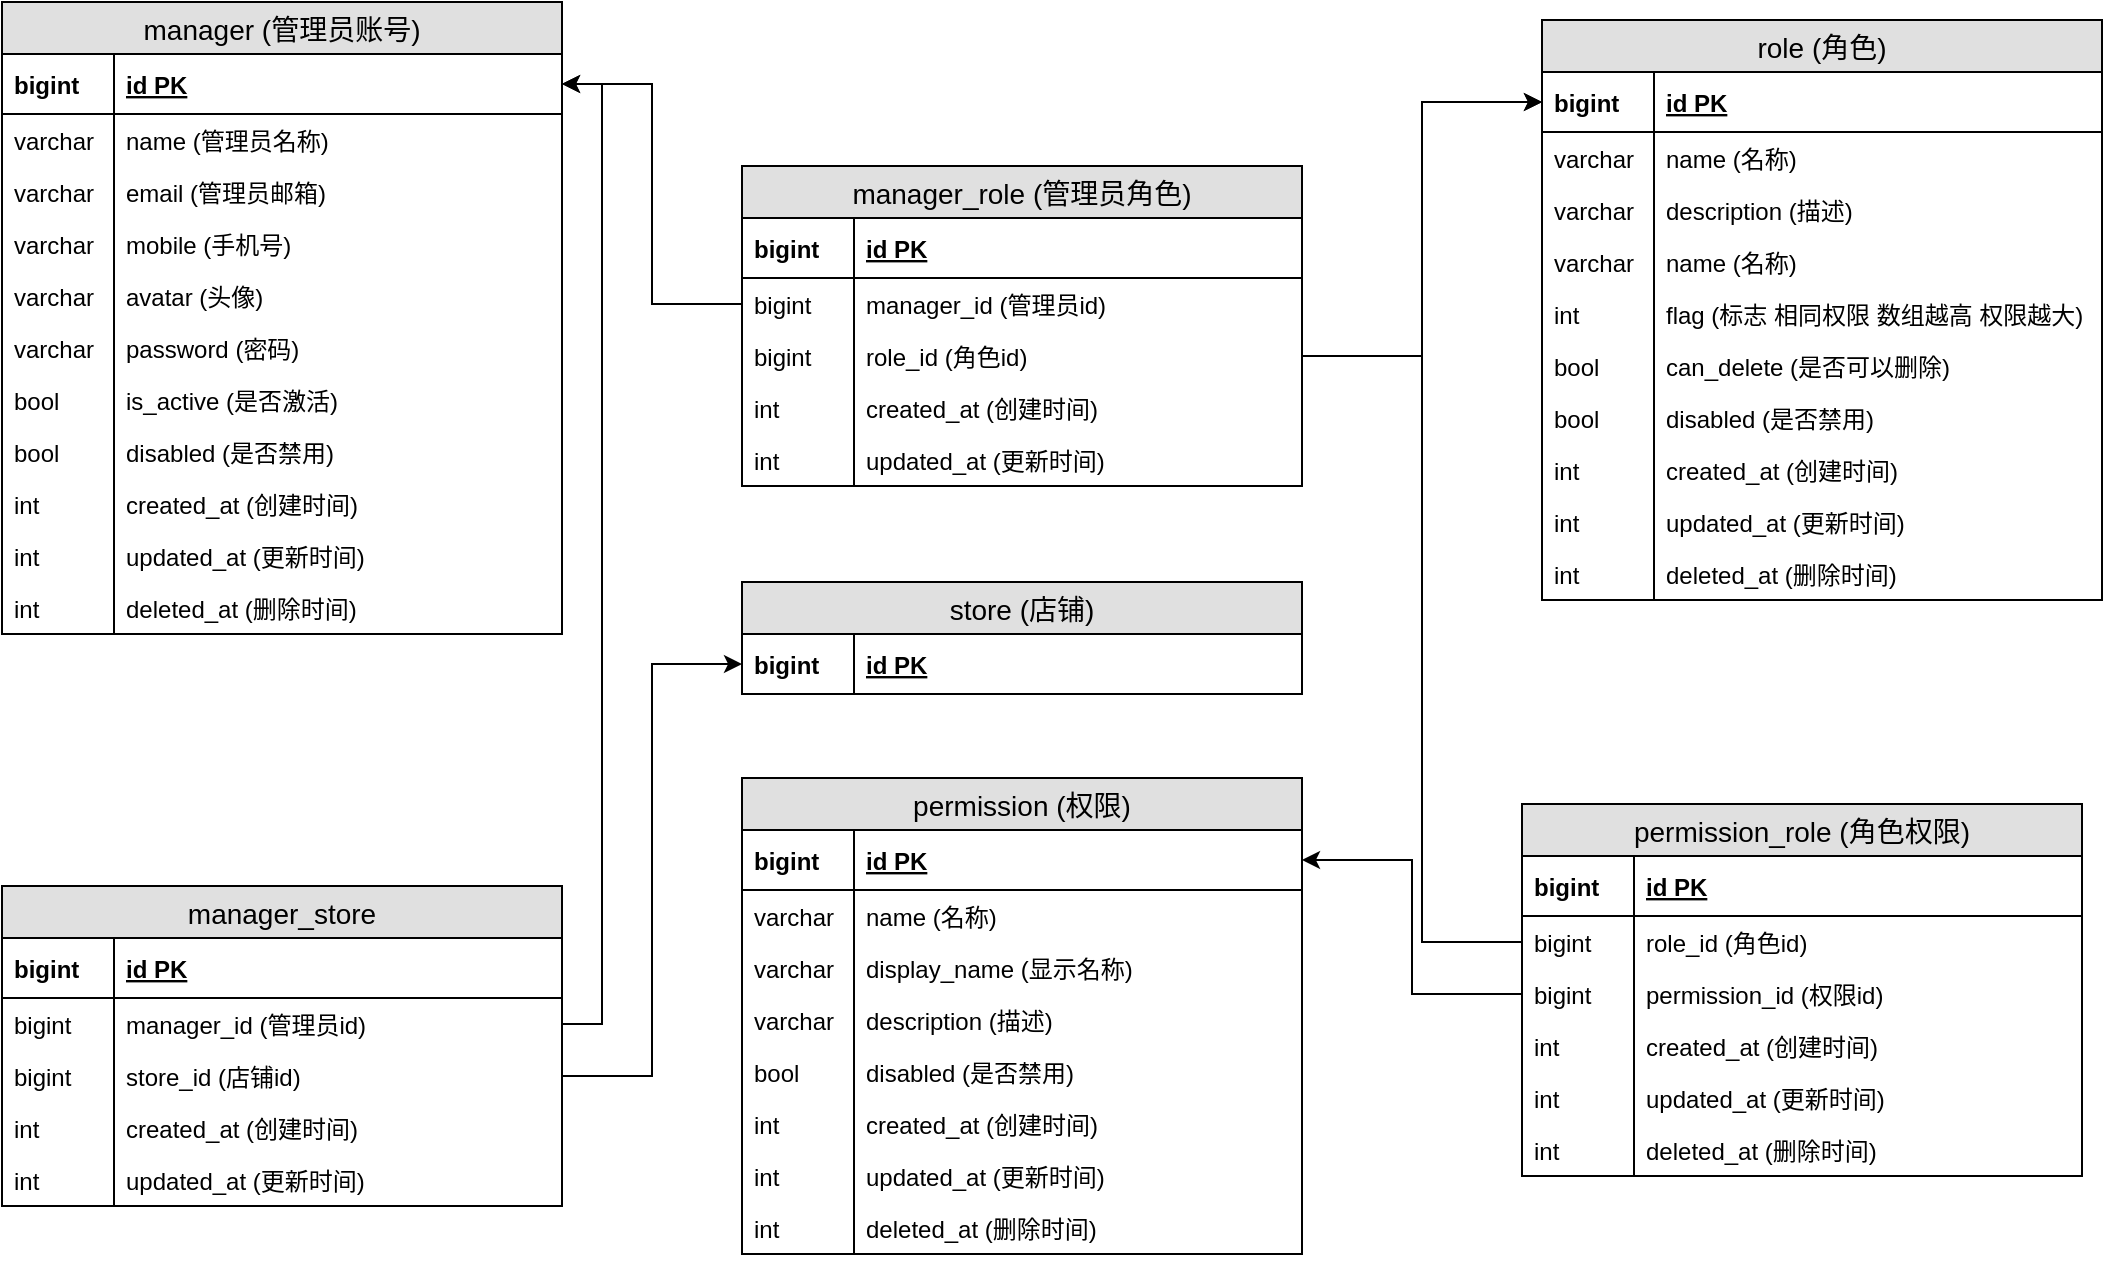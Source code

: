 <mxfile version="10.9.0" type="github"><diagram id="5ZkJSftZsINAo18GDhYc" name="管理员"><mxGraphModel dx="1398" dy="796" grid="1" gridSize="10" guides="1" tooltips="1" connect="1" arrows="1" fold="1" page="1" pageScale="1" pageWidth="827" pageHeight="1169" math="0" shadow="0"><root><mxCell id="0"/><mxCell id="1" parent="0"/><mxCell id="skONrag4kUxjWqTmfWF5-1" value="manager (管理员账号)" style="swimlane;fontStyle=0;childLayout=stackLayout;horizontal=1;startSize=26;fillColor=#e0e0e0;horizontalStack=0;resizeParent=1;resizeParentMax=0;resizeLast=0;collapsible=1;marginBottom=0;swimlaneFillColor=#ffffff;align=center;fontSize=14;" vertex="1" parent="1"><mxGeometry y="31" width="280" height="316" as="geometry"/></mxCell><mxCell id="skONrag4kUxjWqTmfWF5-2" value="id PK" style="shape=partialRectangle;top=0;left=0;right=0;bottom=1;align=left;verticalAlign=middle;fillColor=none;spacingLeft=60;spacingRight=4;overflow=hidden;rotatable=0;points=[[0,0.5],[1,0.5]];portConstraint=eastwest;dropTarget=0;fontStyle=5;fontSize=12;" vertex="1" parent="skONrag4kUxjWqTmfWF5-1"><mxGeometry y="26" width="280" height="30" as="geometry"/></mxCell><mxCell id="skONrag4kUxjWqTmfWF5-3" value="bigint" style="shape=partialRectangle;fontStyle=1;top=0;left=0;bottom=0;fillColor=none;align=left;verticalAlign=middle;spacingLeft=4;spacingRight=4;overflow=hidden;rotatable=0;points=[];portConstraint=eastwest;part=1;fontSize=12;" vertex="1" connectable="0" parent="skONrag4kUxjWqTmfWF5-2"><mxGeometry width="56" height="30" as="geometry"/></mxCell><mxCell id="skONrag4kUxjWqTmfWF5-4" value="name (管理员名称)" style="shape=partialRectangle;top=0;left=0;right=0;bottom=0;align=left;verticalAlign=top;fillColor=none;spacingLeft=60;spacingRight=4;overflow=hidden;rotatable=0;points=[[0,0.5],[1,0.5]];portConstraint=eastwest;dropTarget=0;fontSize=12;" vertex="1" parent="skONrag4kUxjWqTmfWF5-1"><mxGeometry y="56" width="280" height="26" as="geometry"/></mxCell><mxCell id="skONrag4kUxjWqTmfWF5-5" value="varchar" style="shape=partialRectangle;top=0;left=0;bottom=0;fillColor=none;align=left;verticalAlign=top;spacingLeft=4;spacingRight=4;overflow=hidden;rotatable=0;points=[];portConstraint=eastwest;part=1;fontSize=12;" vertex="1" connectable="0" parent="skONrag4kUxjWqTmfWF5-4"><mxGeometry width="56" height="26" as="geometry"/></mxCell><mxCell id="skONrag4kUxjWqTmfWF5-14" value="email (管理员邮箱)" style="shape=partialRectangle;top=0;left=0;right=0;bottom=0;align=left;verticalAlign=top;fillColor=none;spacingLeft=60;spacingRight=4;overflow=hidden;rotatable=0;points=[[0,0.5],[1,0.5]];portConstraint=eastwest;dropTarget=0;fontSize=12;" vertex="1" parent="skONrag4kUxjWqTmfWF5-1"><mxGeometry y="82" width="280" height="26" as="geometry"/></mxCell><mxCell id="skONrag4kUxjWqTmfWF5-15" value="varchar" style="shape=partialRectangle;top=0;left=0;bottom=0;fillColor=none;align=left;verticalAlign=top;spacingLeft=4;spacingRight=4;overflow=hidden;rotatable=0;points=[];portConstraint=eastwest;part=1;fontSize=12;" vertex="1" connectable="0" parent="skONrag4kUxjWqTmfWF5-14"><mxGeometry width="56" height="26" as="geometry"/></mxCell><mxCell id="skONrag4kUxjWqTmfWF5-20" value="mobile (手机号)" style="shape=partialRectangle;top=0;left=0;right=0;bottom=0;align=left;verticalAlign=top;fillColor=none;spacingLeft=60;spacingRight=4;overflow=hidden;rotatable=0;points=[[0,0.5],[1,0.5]];portConstraint=eastwest;dropTarget=0;fontSize=12;" vertex="1" parent="skONrag4kUxjWqTmfWF5-1"><mxGeometry y="108" width="280" height="26" as="geometry"/></mxCell><mxCell id="skONrag4kUxjWqTmfWF5-21" value="varchar" style="shape=partialRectangle;top=0;left=0;bottom=0;fillColor=none;align=left;verticalAlign=top;spacingLeft=4;spacingRight=4;overflow=hidden;rotatable=0;points=[];portConstraint=eastwest;part=1;fontSize=12;" vertex="1" connectable="0" parent="skONrag4kUxjWqTmfWF5-20"><mxGeometry width="56" height="26" as="geometry"/></mxCell><mxCell id="skONrag4kUxjWqTmfWF5-16" value="avatar (头像)" style="shape=partialRectangle;top=0;left=0;right=0;bottom=0;align=left;verticalAlign=top;fillColor=none;spacingLeft=60;spacingRight=4;overflow=hidden;rotatable=0;points=[[0,0.5],[1,0.5]];portConstraint=eastwest;dropTarget=0;fontSize=12;" vertex="1" parent="skONrag4kUxjWqTmfWF5-1"><mxGeometry y="134" width="280" height="26" as="geometry"/></mxCell><mxCell id="skONrag4kUxjWqTmfWF5-17" value="varchar" style="shape=partialRectangle;top=0;left=0;bottom=0;fillColor=none;align=left;verticalAlign=top;spacingLeft=4;spacingRight=4;overflow=hidden;rotatable=0;points=[];portConstraint=eastwest;part=1;fontSize=12;" vertex="1" connectable="0" parent="skONrag4kUxjWqTmfWF5-16"><mxGeometry width="56" height="26" as="geometry"/></mxCell><mxCell id="skONrag4kUxjWqTmfWF5-18" value="password (密码)" style="shape=partialRectangle;top=0;left=0;right=0;bottom=0;align=left;verticalAlign=top;fillColor=none;spacingLeft=60;spacingRight=4;overflow=hidden;rotatable=0;points=[[0,0.5],[1,0.5]];portConstraint=eastwest;dropTarget=0;fontSize=12;" vertex="1" parent="skONrag4kUxjWqTmfWF5-1"><mxGeometry y="160" width="280" height="26" as="geometry"/></mxCell><mxCell id="skONrag4kUxjWqTmfWF5-19" value="varchar" style="shape=partialRectangle;top=0;left=0;bottom=0;fillColor=none;align=left;verticalAlign=top;spacingLeft=4;spacingRight=4;overflow=hidden;rotatable=0;points=[];portConstraint=eastwest;part=1;fontSize=12;" vertex="1" connectable="0" parent="skONrag4kUxjWqTmfWF5-18"><mxGeometry width="56" height="26" as="geometry"/></mxCell><mxCell id="kz0NuDCbme-oo6772tXF-1" value="is_active (是否激活)" style="shape=partialRectangle;top=0;left=0;right=0;bottom=0;align=left;verticalAlign=top;fillColor=none;spacingLeft=60;spacingRight=4;overflow=hidden;rotatable=0;points=[[0,0.5],[1,0.5]];portConstraint=eastwest;dropTarget=0;fontSize=12;" vertex="1" parent="skONrag4kUxjWqTmfWF5-1"><mxGeometry y="186" width="280" height="26" as="geometry"/></mxCell><mxCell id="kz0NuDCbme-oo6772tXF-2" value="bool" style="shape=partialRectangle;top=0;left=0;bottom=0;fillColor=none;align=left;verticalAlign=top;spacingLeft=4;spacingRight=4;overflow=hidden;rotatable=0;points=[];portConstraint=eastwest;part=1;fontSize=12;" vertex="1" connectable="0" parent="kz0NuDCbme-oo6772tXF-1"><mxGeometry width="56" height="26" as="geometry"/></mxCell><mxCell id="skONrag4kUxjWqTmfWF5-6" value="disabled (是否禁用)" style="shape=partialRectangle;top=0;left=0;right=0;bottom=0;align=left;verticalAlign=top;fillColor=none;spacingLeft=60;spacingRight=4;overflow=hidden;rotatable=0;points=[[0,0.5],[1,0.5]];portConstraint=eastwest;dropTarget=0;fontSize=12;" vertex="1" parent="skONrag4kUxjWqTmfWF5-1"><mxGeometry y="212" width="280" height="26" as="geometry"/></mxCell><mxCell id="skONrag4kUxjWqTmfWF5-7" value="bool" style="shape=partialRectangle;top=0;left=0;bottom=0;fillColor=none;align=left;verticalAlign=top;spacingLeft=4;spacingRight=4;overflow=hidden;rotatable=0;points=[];portConstraint=eastwest;part=1;fontSize=12;" vertex="1" connectable="0" parent="skONrag4kUxjWqTmfWF5-6"><mxGeometry width="56" height="26" as="geometry"/></mxCell><mxCell id="skONrag4kUxjWqTmfWF5-8" value="created_at (创建时间)" style="shape=partialRectangle;top=0;left=0;right=0;bottom=0;align=left;verticalAlign=top;fillColor=none;spacingLeft=60;spacingRight=4;overflow=hidden;rotatable=0;points=[[0,0.5],[1,0.5]];portConstraint=eastwest;dropTarget=0;fontSize=12;" vertex="1" parent="skONrag4kUxjWqTmfWF5-1"><mxGeometry y="238" width="280" height="26" as="geometry"/></mxCell><mxCell id="skONrag4kUxjWqTmfWF5-9" value="int" style="shape=partialRectangle;top=0;left=0;bottom=0;fillColor=none;align=left;verticalAlign=top;spacingLeft=4;spacingRight=4;overflow=hidden;rotatable=0;points=[];portConstraint=eastwest;part=1;fontSize=12;" vertex="1" connectable="0" parent="skONrag4kUxjWqTmfWF5-8"><mxGeometry width="56" height="26" as="geometry"/></mxCell><mxCell id="skONrag4kUxjWqTmfWF5-10" value="updated_at (更新时间)" style="shape=partialRectangle;top=0;left=0;right=0;bottom=0;align=left;verticalAlign=top;fillColor=none;spacingLeft=60;spacingRight=4;overflow=hidden;rotatable=0;points=[[0,0.5],[1,0.5]];portConstraint=eastwest;dropTarget=0;fontSize=12;" vertex="1" parent="skONrag4kUxjWqTmfWF5-1"><mxGeometry y="264" width="280" height="26" as="geometry"/></mxCell><mxCell id="skONrag4kUxjWqTmfWF5-11" value="int" style="shape=partialRectangle;top=0;left=0;bottom=0;fillColor=none;align=left;verticalAlign=top;spacingLeft=4;spacingRight=4;overflow=hidden;rotatable=0;points=[];portConstraint=eastwest;part=1;fontSize=12;" vertex="1" connectable="0" parent="skONrag4kUxjWqTmfWF5-10"><mxGeometry width="56" height="26" as="geometry"/></mxCell><mxCell id="skONrag4kUxjWqTmfWF5-12" value="deleted_at (删除时间)" style="shape=partialRectangle;top=0;left=0;right=0;bottom=0;align=left;verticalAlign=top;fillColor=none;spacingLeft=60;spacingRight=4;overflow=hidden;rotatable=0;points=[[0,0.5],[1,0.5]];portConstraint=eastwest;dropTarget=0;fontSize=12;" vertex="1" parent="skONrag4kUxjWqTmfWF5-1"><mxGeometry y="290" width="280" height="26" as="geometry"/></mxCell><mxCell id="skONrag4kUxjWqTmfWF5-13" value="int" style="shape=partialRectangle;top=0;left=0;bottom=0;fillColor=none;align=left;verticalAlign=top;spacingLeft=4;spacingRight=4;overflow=hidden;rotatable=0;points=[];portConstraint=eastwest;part=1;fontSize=12;" vertex="1" connectable="0" parent="skONrag4kUxjWqTmfWF5-12"><mxGeometry width="56" height="26" as="geometry"/></mxCell><mxCell id="kz0NuDCbme-oo6772tXF-3" value="role (角色)" style="swimlane;fontStyle=0;childLayout=stackLayout;horizontal=1;startSize=26;fillColor=#e0e0e0;horizontalStack=0;resizeParent=1;resizeParentMax=0;resizeLast=0;collapsible=1;marginBottom=0;swimlaneFillColor=#ffffff;align=center;fontSize=14;" vertex="1" parent="1"><mxGeometry x="770" y="40" width="280" height="290" as="geometry"/></mxCell><mxCell id="kz0NuDCbme-oo6772tXF-4" value="id PK" style="shape=partialRectangle;top=0;left=0;right=0;bottom=1;align=left;verticalAlign=middle;fillColor=none;spacingLeft=60;spacingRight=4;overflow=hidden;rotatable=0;points=[[0,0.5],[1,0.5]];portConstraint=eastwest;dropTarget=0;fontStyle=5;fontSize=12;" vertex="1" parent="kz0NuDCbme-oo6772tXF-3"><mxGeometry y="26" width="280" height="30" as="geometry"/></mxCell><mxCell id="kz0NuDCbme-oo6772tXF-5" value="bigint" style="shape=partialRectangle;fontStyle=1;top=0;left=0;bottom=0;fillColor=none;align=left;verticalAlign=middle;spacingLeft=4;spacingRight=4;overflow=hidden;rotatable=0;points=[];portConstraint=eastwest;part=1;fontSize=12;" vertex="1" connectable="0" parent="kz0NuDCbme-oo6772tXF-4"><mxGeometry width="56" height="30" as="geometry"/></mxCell><mxCell id="kz0NuDCbme-oo6772tXF-39" value="name (名称)" style="shape=partialRectangle;top=0;left=0;right=0;bottom=0;align=left;verticalAlign=top;fillColor=none;spacingLeft=60;spacingRight=4;overflow=hidden;rotatable=0;points=[[0,0.5],[1,0.5]];portConstraint=eastwest;dropTarget=0;fontSize=12;" vertex="1" parent="kz0NuDCbme-oo6772tXF-3"><mxGeometry y="56" width="280" height="26" as="geometry"/></mxCell><mxCell id="kz0NuDCbme-oo6772tXF-40" value="varchar" style="shape=partialRectangle;top=0;left=0;bottom=0;fillColor=none;align=left;verticalAlign=top;spacingLeft=4;spacingRight=4;overflow=hidden;rotatable=0;points=[];portConstraint=eastwest;part=1;fontSize=12;" vertex="1" connectable="0" parent="kz0NuDCbme-oo6772tXF-39"><mxGeometry width="56" height="26" as="geometry"/></mxCell><mxCell id="kz0NuDCbme-oo6772tXF-35" value="description (描述)" style="shape=partialRectangle;top=0;left=0;right=0;bottom=0;align=left;verticalAlign=top;fillColor=none;spacingLeft=60;spacingRight=4;overflow=hidden;rotatable=0;points=[[0,0.5],[1,0.5]];portConstraint=eastwest;dropTarget=0;fontSize=12;" vertex="1" parent="kz0NuDCbme-oo6772tXF-3"><mxGeometry y="82" width="280" height="26" as="geometry"/></mxCell><mxCell id="kz0NuDCbme-oo6772tXF-36" value="varchar" style="shape=partialRectangle;top=0;left=0;bottom=0;fillColor=none;align=left;verticalAlign=top;spacingLeft=4;spacingRight=4;overflow=hidden;rotatable=0;points=[];portConstraint=eastwest;part=1;fontSize=12;" vertex="1" connectable="0" parent="kz0NuDCbme-oo6772tXF-35"><mxGeometry width="56" height="26" as="geometry"/></mxCell><mxCell id="kz0NuDCbme-oo6772tXF-33" value="name (名称)" style="shape=partialRectangle;top=0;left=0;right=0;bottom=0;align=left;verticalAlign=top;fillColor=none;spacingLeft=60;spacingRight=4;overflow=hidden;rotatable=0;points=[[0,0.5],[1,0.5]];portConstraint=eastwest;dropTarget=0;fontSize=12;" vertex="1" parent="kz0NuDCbme-oo6772tXF-3"><mxGeometry y="108" width="280" height="26" as="geometry"/></mxCell><mxCell id="kz0NuDCbme-oo6772tXF-34" value="varchar" style="shape=partialRectangle;top=0;left=0;bottom=0;fillColor=none;align=left;verticalAlign=top;spacingLeft=4;spacingRight=4;overflow=hidden;rotatable=0;points=[];portConstraint=eastwest;part=1;fontSize=12;" vertex="1" connectable="0" parent="kz0NuDCbme-oo6772tXF-33"><mxGeometry width="56" height="26" as="geometry"/></mxCell><mxCell id="kz0NuDCbme-oo6772tXF-6" value="flag (标志 相同权限 数组越高 权限越大)" style="shape=partialRectangle;top=0;left=0;right=0;bottom=0;align=left;verticalAlign=top;fillColor=none;spacingLeft=60;spacingRight=4;overflow=hidden;rotatable=0;points=[[0,0.5],[1,0.5]];portConstraint=eastwest;dropTarget=0;fontSize=12;" vertex="1" parent="kz0NuDCbme-oo6772tXF-3"><mxGeometry y="134" width="280" height="26" as="geometry"/></mxCell><mxCell id="kz0NuDCbme-oo6772tXF-7" value="int" style="shape=partialRectangle;top=0;left=0;bottom=0;fillColor=none;align=left;verticalAlign=top;spacingLeft=4;spacingRight=4;overflow=hidden;rotatable=0;points=[];portConstraint=eastwest;part=1;fontSize=12;" vertex="1" connectable="0" parent="kz0NuDCbme-oo6772tXF-6"><mxGeometry width="56" height="26" as="geometry"/></mxCell><mxCell id="kz0NuDCbme-oo6772tXF-8" value="can_delete (是否可以删除)" style="shape=partialRectangle;top=0;left=0;right=0;bottom=0;align=left;verticalAlign=top;fillColor=none;spacingLeft=60;spacingRight=4;overflow=hidden;rotatable=0;points=[[0,0.5],[1,0.5]];portConstraint=eastwest;dropTarget=0;fontSize=12;" vertex="1" parent="kz0NuDCbme-oo6772tXF-3"><mxGeometry y="160" width="280" height="26" as="geometry"/></mxCell><mxCell id="kz0NuDCbme-oo6772tXF-9" value="bool" style="shape=partialRectangle;top=0;left=0;bottom=0;fillColor=none;align=left;verticalAlign=top;spacingLeft=4;spacingRight=4;overflow=hidden;rotatable=0;points=[];portConstraint=eastwest;part=1;fontSize=12;" vertex="1" connectable="0" parent="kz0NuDCbme-oo6772tXF-8"><mxGeometry width="56" height="26" as="geometry"/></mxCell><mxCell id="kz0NuDCbme-oo6772tXF-41" value="disabled (是否禁用)" style="shape=partialRectangle;top=0;left=0;right=0;bottom=0;align=left;verticalAlign=top;fillColor=none;spacingLeft=60;spacingRight=4;overflow=hidden;rotatable=0;points=[[0,0.5],[1,0.5]];portConstraint=eastwest;dropTarget=0;fontSize=12;" vertex="1" parent="kz0NuDCbme-oo6772tXF-3"><mxGeometry y="186" width="280" height="26" as="geometry"/></mxCell><mxCell id="kz0NuDCbme-oo6772tXF-42" value="bool" style="shape=partialRectangle;top=0;left=0;bottom=0;fillColor=none;align=left;verticalAlign=top;spacingLeft=4;spacingRight=4;overflow=hidden;rotatable=0;points=[];portConstraint=eastwest;part=1;fontSize=12;" vertex="1" connectable="0" parent="kz0NuDCbme-oo6772tXF-41"><mxGeometry width="56" height="26" as="geometry"/></mxCell><mxCell id="kz0NuDCbme-oo6772tXF-10" value="created_at (创建时间)" style="shape=partialRectangle;top=0;left=0;right=0;bottom=0;align=left;verticalAlign=top;fillColor=none;spacingLeft=60;spacingRight=4;overflow=hidden;rotatable=0;points=[[0,0.5],[1,0.5]];portConstraint=eastwest;dropTarget=0;fontSize=12;" vertex="1" parent="kz0NuDCbme-oo6772tXF-3"><mxGeometry y="212" width="280" height="26" as="geometry"/></mxCell><mxCell id="kz0NuDCbme-oo6772tXF-11" value="int" style="shape=partialRectangle;top=0;left=0;bottom=0;fillColor=none;align=left;verticalAlign=top;spacingLeft=4;spacingRight=4;overflow=hidden;rotatable=0;points=[];portConstraint=eastwest;part=1;fontSize=12;" vertex="1" connectable="0" parent="kz0NuDCbme-oo6772tXF-10"><mxGeometry width="56" height="26" as="geometry"/></mxCell><mxCell id="kz0NuDCbme-oo6772tXF-12" value="updated_at (更新时间)" style="shape=partialRectangle;top=0;left=0;right=0;bottom=0;align=left;verticalAlign=top;fillColor=none;spacingLeft=60;spacingRight=4;overflow=hidden;rotatable=0;points=[[0,0.5],[1,0.5]];portConstraint=eastwest;dropTarget=0;fontSize=12;" vertex="1" parent="kz0NuDCbme-oo6772tXF-3"><mxGeometry y="238" width="280" height="26" as="geometry"/></mxCell><mxCell id="kz0NuDCbme-oo6772tXF-13" value="int" style="shape=partialRectangle;top=0;left=0;bottom=0;fillColor=none;align=left;verticalAlign=top;spacingLeft=4;spacingRight=4;overflow=hidden;rotatable=0;points=[];portConstraint=eastwest;part=1;fontSize=12;" vertex="1" connectable="0" parent="kz0NuDCbme-oo6772tXF-12"><mxGeometry width="56" height="26" as="geometry"/></mxCell><mxCell id="kz0NuDCbme-oo6772tXF-14" value="deleted_at (删除时间)" style="shape=partialRectangle;top=0;left=0;right=0;bottom=0;align=left;verticalAlign=top;fillColor=none;spacingLeft=60;spacingRight=4;overflow=hidden;rotatable=0;points=[[0,0.5],[1,0.5]];portConstraint=eastwest;dropTarget=0;fontSize=12;" vertex="1" parent="kz0NuDCbme-oo6772tXF-3"><mxGeometry y="264" width="280" height="26" as="geometry"/></mxCell><mxCell id="kz0NuDCbme-oo6772tXF-15" value="int" style="shape=partialRectangle;top=0;left=0;bottom=0;fillColor=none;align=left;verticalAlign=top;spacingLeft=4;spacingRight=4;overflow=hidden;rotatable=0;points=[];portConstraint=eastwest;part=1;fontSize=12;" vertex="1" connectable="0" parent="kz0NuDCbme-oo6772tXF-14"><mxGeometry width="56" height="26" as="geometry"/></mxCell><mxCell id="kz0NuDCbme-oo6772tXF-16" value="permission (权限)" style="swimlane;fontStyle=0;childLayout=stackLayout;horizontal=1;startSize=26;fillColor=#e0e0e0;horizontalStack=0;resizeParent=1;resizeParentMax=0;resizeLast=0;collapsible=1;marginBottom=0;swimlaneFillColor=#ffffff;align=center;fontSize=14;" vertex="1" parent="1"><mxGeometry x="370" y="419" width="280" height="238" as="geometry"/></mxCell><mxCell id="kz0NuDCbme-oo6772tXF-17" value="id PK" style="shape=partialRectangle;top=0;left=0;right=0;bottom=1;align=left;verticalAlign=middle;fillColor=none;spacingLeft=60;spacingRight=4;overflow=hidden;rotatable=0;points=[[0,0.5],[1,0.5]];portConstraint=eastwest;dropTarget=0;fontStyle=5;fontSize=12;" vertex="1" parent="kz0NuDCbme-oo6772tXF-16"><mxGeometry y="26" width="280" height="30" as="geometry"/></mxCell><mxCell id="kz0NuDCbme-oo6772tXF-18" value="bigint" style="shape=partialRectangle;fontStyle=1;top=0;left=0;bottom=0;fillColor=none;align=left;verticalAlign=middle;spacingLeft=4;spacingRight=4;overflow=hidden;rotatable=0;points=[];portConstraint=eastwest;part=1;fontSize=12;" vertex="1" connectable="0" parent="kz0NuDCbme-oo6772tXF-17"><mxGeometry width="56" height="30" as="geometry"/></mxCell><mxCell id="kz0NuDCbme-oo6772tXF-19" value="name (名称)" style="shape=partialRectangle;top=0;left=0;right=0;bottom=0;align=left;verticalAlign=top;fillColor=none;spacingLeft=60;spacingRight=4;overflow=hidden;rotatable=0;points=[[0,0.5],[1,0.5]];portConstraint=eastwest;dropTarget=0;fontSize=12;" vertex="1" parent="kz0NuDCbme-oo6772tXF-16"><mxGeometry y="56" width="280" height="26" as="geometry"/></mxCell><mxCell id="kz0NuDCbme-oo6772tXF-20" value="varchar" style="shape=partialRectangle;top=0;left=0;bottom=0;fillColor=none;align=left;verticalAlign=top;spacingLeft=4;spacingRight=4;overflow=hidden;rotatable=0;points=[];portConstraint=eastwest;part=1;fontSize=12;" vertex="1" connectable="0" parent="kz0NuDCbme-oo6772tXF-19"><mxGeometry width="56" height="26" as="geometry"/></mxCell><mxCell id="kz0NuDCbme-oo6772tXF-29" value="display_name (显示名称)" style="shape=partialRectangle;top=0;left=0;right=0;bottom=0;align=left;verticalAlign=top;fillColor=none;spacingLeft=60;spacingRight=4;overflow=hidden;rotatable=0;points=[[0,0.5],[1,0.5]];portConstraint=eastwest;dropTarget=0;fontSize=12;" vertex="1" parent="kz0NuDCbme-oo6772tXF-16"><mxGeometry y="82" width="280" height="26" as="geometry"/></mxCell><mxCell id="kz0NuDCbme-oo6772tXF-30" value="varchar" style="shape=partialRectangle;top=0;left=0;bottom=0;fillColor=none;align=left;verticalAlign=top;spacingLeft=4;spacingRight=4;overflow=hidden;rotatable=0;points=[];portConstraint=eastwest;part=1;fontSize=12;" vertex="1" connectable="0" parent="kz0NuDCbme-oo6772tXF-29"><mxGeometry width="56" height="26" as="geometry"/></mxCell><mxCell id="kz0NuDCbme-oo6772tXF-31" value="description (描述)" style="shape=partialRectangle;top=0;left=0;right=0;bottom=0;align=left;verticalAlign=top;fillColor=none;spacingLeft=60;spacingRight=4;overflow=hidden;rotatable=0;points=[[0,0.5],[1,0.5]];portConstraint=eastwest;dropTarget=0;fontSize=12;" vertex="1" parent="kz0NuDCbme-oo6772tXF-16"><mxGeometry y="108" width="280" height="26" as="geometry"/></mxCell><mxCell id="kz0NuDCbme-oo6772tXF-32" value="varchar" style="shape=partialRectangle;top=0;left=0;bottom=0;fillColor=none;align=left;verticalAlign=top;spacingLeft=4;spacingRight=4;overflow=hidden;rotatable=0;points=[];portConstraint=eastwest;part=1;fontSize=12;" vertex="1" connectable="0" parent="kz0NuDCbme-oo6772tXF-31"><mxGeometry width="56" height="26" as="geometry"/></mxCell><mxCell id="kz0NuDCbme-oo6772tXF-21" value="disabled (是否禁用)" style="shape=partialRectangle;top=0;left=0;right=0;bottom=0;align=left;verticalAlign=top;fillColor=none;spacingLeft=60;spacingRight=4;overflow=hidden;rotatable=0;points=[[0,0.5],[1,0.5]];portConstraint=eastwest;dropTarget=0;fontSize=12;" vertex="1" parent="kz0NuDCbme-oo6772tXF-16"><mxGeometry y="134" width="280" height="26" as="geometry"/></mxCell><mxCell id="kz0NuDCbme-oo6772tXF-22" value="bool" style="shape=partialRectangle;top=0;left=0;bottom=0;fillColor=none;align=left;verticalAlign=top;spacingLeft=4;spacingRight=4;overflow=hidden;rotatable=0;points=[];portConstraint=eastwest;part=1;fontSize=12;" vertex="1" connectable="0" parent="kz0NuDCbme-oo6772tXF-21"><mxGeometry width="56" height="26" as="geometry"/></mxCell><mxCell id="kz0NuDCbme-oo6772tXF-23" value="created_at (创建时间)" style="shape=partialRectangle;top=0;left=0;right=0;bottom=0;align=left;verticalAlign=top;fillColor=none;spacingLeft=60;spacingRight=4;overflow=hidden;rotatable=0;points=[[0,0.5],[1,0.5]];portConstraint=eastwest;dropTarget=0;fontSize=12;" vertex="1" parent="kz0NuDCbme-oo6772tXF-16"><mxGeometry y="160" width="280" height="26" as="geometry"/></mxCell><mxCell id="kz0NuDCbme-oo6772tXF-24" value="int" style="shape=partialRectangle;top=0;left=0;bottom=0;fillColor=none;align=left;verticalAlign=top;spacingLeft=4;spacingRight=4;overflow=hidden;rotatable=0;points=[];portConstraint=eastwest;part=1;fontSize=12;" vertex="1" connectable="0" parent="kz0NuDCbme-oo6772tXF-23"><mxGeometry width="56" height="26" as="geometry"/></mxCell><mxCell id="kz0NuDCbme-oo6772tXF-25" value="updated_at (更新时间)" style="shape=partialRectangle;top=0;left=0;right=0;bottom=0;align=left;verticalAlign=top;fillColor=none;spacingLeft=60;spacingRight=4;overflow=hidden;rotatable=0;points=[[0,0.5],[1,0.5]];portConstraint=eastwest;dropTarget=0;fontSize=12;" vertex="1" parent="kz0NuDCbme-oo6772tXF-16"><mxGeometry y="186" width="280" height="26" as="geometry"/></mxCell><mxCell id="kz0NuDCbme-oo6772tXF-26" value="int" style="shape=partialRectangle;top=0;left=0;bottom=0;fillColor=none;align=left;verticalAlign=top;spacingLeft=4;spacingRight=4;overflow=hidden;rotatable=0;points=[];portConstraint=eastwest;part=1;fontSize=12;" vertex="1" connectable="0" parent="kz0NuDCbme-oo6772tXF-25"><mxGeometry width="56" height="26" as="geometry"/></mxCell><mxCell id="kz0NuDCbme-oo6772tXF-27" value="deleted_at (删除时间)" style="shape=partialRectangle;top=0;left=0;right=0;bottom=0;align=left;verticalAlign=top;fillColor=none;spacingLeft=60;spacingRight=4;overflow=hidden;rotatable=0;points=[[0,0.5],[1,0.5]];portConstraint=eastwest;dropTarget=0;fontSize=12;" vertex="1" parent="kz0NuDCbme-oo6772tXF-16"><mxGeometry y="212" width="280" height="26" as="geometry"/></mxCell><mxCell id="kz0NuDCbme-oo6772tXF-28" value="int" style="shape=partialRectangle;top=0;left=0;bottom=0;fillColor=none;align=left;verticalAlign=top;spacingLeft=4;spacingRight=4;overflow=hidden;rotatable=0;points=[];portConstraint=eastwest;part=1;fontSize=12;" vertex="1" connectable="0" parent="kz0NuDCbme-oo6772tXF-27"><mxGeometry width="56" height="26" as="geometry"/></mxCell><mxCell id="kz0NuDCbme-oo6772tXF-43" value="permission_role (角色权限)" style="swimlane;fontStyle=0;childLayout=stackLayout;horizontal=1;startSize=26;fillColor=#e0e0e0;horizontalStack=0;resizeParent=1;resizeParentMax=0;resizeLast=0;collapsible=1;marginBottom=0;swimlaneFillColor=#ffffff;align=center;fontSize=14;" vertex="1" parent="1"><mxGeometry x="760" y="432" width="280" height="186" as="geometry"/></mxCell><mxCell id="kz0NuDCbme-oo6772tXF-44" value="id PK" style="shape=partialRectangle;top=0;left=0;right=0;bottom=1;align=left;verticalAlign=middle;fillColor=none;spacingLeft=60;spacingRight=4;overflow=hidden;rotatable=0;points=[[0,0.5],[1,0.5]];portConstraint=eastwest;dropTarget=0;fontStyle=5;fontSize=12;" vertex="1" parent="kz0NuDCbme-oo6772tXF-43"><mxGeometry y="26" width="280" height="30" as="geometry"/></mxCell><mxCell id="kz0NuDCbme-oo6772tXF-45" value="bigint" style="shape=partialRectangle;fontStyle=1;top=0;left=0;bottom=0;fillColor=none;align=left;verticalAlign=middle;spacingLeft=4;spacingRight=4;overflow=hidden;rotatable=0;points=[];portConstraint=eastwest;part=1;fontSize=12;" vertex="1" connectable="0" parent="kz0NuDCbme-oo6772tXF-44"><mxGeometry width="56" height="30" as="geometry"/></mxCell><mxCell id="kz0NuDCbme-oo6772tXF-46" value="role_id (角色id)" style="shape=partialRectangle;top=0;left=0;right=0;bottom=0;align=left;verticalAlign=top;fillColor=none;spacingLeft=60;spacingRight=4;overflow=hidden;rotatable=0;points=[[0,0.5],[1,0.5]];portConstraint=eastwest;dropTarget=0;fontSize=12;" vertex="1" parent="kz0NuDCbme-oo6772tXF-43"><mxGeometry y="56" width="280" height="26" as="geometry"/></mxCell><mxCell id="kz0NuDCbme-oo6772tXF-47" value="bigint" style="shape=partialRectangle;top=0;left=0;bottom=0;fillColor=none;align=left;verticalAlign=top;spacingLeft=4;spacingRight=4;overflow=hidden;rotatable=0;points=[];portConstraint=eastwest;part=1;fontSize=12;" vertex="1" connectable="0" parent="kz0NuDCbme-oo6772tXF-46"><mxGeometry width="56" height="26" as="geometry"/></mxCell><mxCell id="kz0NuDCbme-oo6772tXF-74" value="permission_id (权限id)" style="shape=partialRectangle;top=0;left=0;right=0;bottom=0;align=left;verticalAlign=top;fillColor=none;spacingLeft=60;spacingRight=4;overflow=hidden;rotatable=0;points=[[0,0.5],[1,0.5]];portConstraint=eastwest;dropTarget=0;fontSize=12;" vertex="1" parent="kz0NuDCbme-oo6772tXF-43"><mxGeometry y="82" width="280" height="26" as="geometry"/></mxCell><mxCell id="kz0NuDCbme-oo6772tXF-75" value="bigint" style="shape=partialRectangle;top=0;left=0;bottom=0;fillColor=none;align=left;verticalAlign=top;spacingLeft=4;spacingRight=4;overflow=hidden;rotatable=0;points=[];portConstraint=eastwest;part=1;fontSize=12;" vertex="1" connectable="0" parent="kz0NuDCbme-oo6772tXF-74"><mxGeometry width="56" height="26" as="geometry"/></mxCell><mxCell id="kz0NuDCbme-oo6772tXF-50" value="created_at (创建时间)" style="shape=partialRectangle;top=0;left=0;right=0;bottom=0;align=left;verticalAlign=top;fillColor=none;spacingLeft=60;spacingRight=4;overflow=hidden;rotatable=0;points=[[0,0.5],[1,0.5]];portConstraint=eastwest;dropTarget=0;fontSize=12;" vertex="1" parent="kz0NuDCbme-oo6772tXF-43"><mxGeometry y="108" width="280" height="26" as="geometry"/></mxCell><mxCell id="kz0NuDCbme-oo6772tXF-51" value="int" style="shape=partialRectangle;top=0;left=0;bottom=0;fillColor=none;align=left;verticalAlign=top;spacingLeft=4;spacingRight=4;overflow=hidden;rotatable=0;points=[];portConstraint=eastwest;part=1;fontSize=12;" vertex="1" connectable="0" parent="kz0NuDCbme-oo6772tXF-50"><mxGeometry width="56" height="26" as="geometry"/></mxCell><mxCell id="kz0NuDCbme-oo6772tXF-52" value="updated_at (更新时间)" style="shape=partialRectangle;top=0;left=0;right=0;bottom=0;align=left;verticalAlign=top;fillColor=none;spacingLeft=60;spacingRight=4;overflow=hidden;rotatable=0;points=[[0,0.5],[1,0.5]];portConstraint=eastwest;dropTarget=0;fontSize=12;" vertex="1" parent="kz0NuDCbme-oo6772tXF-43"><mxGeometry y="134" width="280" height="26" as="geometry"/></mxCell><mxCell id="kz0NuDCbme-oo6772tXF-53" value="int" style="shape=partialRectangle;top=0;left=0;bottom=0;fillColor=none;align=left;verticalAlign=top;spacingLeft=4;spacingRight=4;overflow=hidden;rotatable=0;points=[];portConstraint=eastwest;part=1;fontSize=12;" vertex="1" connectable="0" parent="kz0NuDCbme-oo6772tXF-52"><mxGeometry width="56" height="26" as="geometry"/></mxCell><mxCell id="kz0NuDCbme-oo6772tXF-54" value="deleted_at (删除时间)" style="shape=partialRectangle;top=0;left=0;right=0;bottom=0;align=left;verticalAlign=top;fillColor=none;spacingLeft=60;spacingRight=4;overflow=hidden;rotatable=0;points=[[0,0.5],[1,0.5]];portConstraint=eastwest;dropTarget=0;fontSize=12;" vertex="1" parent="kz0NuDCbme-oo6772tXF-43"><mxGeometry y="160" width="280" height="26" as="geometry"/></mxCell><mxCell id="kz0NuDCbme-oo6772tXF-55" value="int" style="shape=partialRectangle;top=0;left=0;bottom=0;fillColor=none;align=left;verticalAlign=top;spacingLeft=4;spacingRight=4;overflow=hidden;rotatable=0;points=[];portConstraint=eastwest;part=1;fontSize=12;" vertex="1" connectable="0" parent="kz0NuDCbme-oo6772tXF-54"><mxGeometry width="56" height="26" as="geometry"/></mxCell><mxCell id="kz0NuDCbme-oo6772tXF-56" value="manager_role (管理员角色)" style="swimlane;fontStyle=0;childLayout=stackLayout;horizontal=1;startSize=26;fillColor=#e0e0e0;horizontalStack=0;resizeParent=1;resizeParentMax=0;resizeLast=0;collapsible=1;marginBottom=0;swimlaneFillColor=#ffffff;align=center;fontSize=14;" vertex="1" parent="1"><mxGeometry x="370" y="113" width="280" height="160" as="geometry"/></mxCell><mxCell id="kz0NuDCbme-oo6772tXF-57" value="id PK" style="shape=partialRectangle;top=0;left=0;right=0;bottom=1;align=left;verticalAlign=middle;fillColor=none;spacingLeft=60;spacingRight=4;overflow=hidden;rotatable=0;points=[[0,0.5],[1,0.5]];portConstraint=eastwest;dropTarget=0;fontStyle=5;fontSize=12;" vertex="1" parent="kz0NuDCbme-oo6772tXF-56"><mxGeometry y="26" width="280" height="30" as="geometry"/></mxCell><mxCell id="kz0NuDCbme-oo6772tXF-58" value="bigint" style="shape=partialRectangle;fontStyle=1;top=0;left=0;bottom=0;fillColor=none;align=left;verticalAlign=middle;spacingLeft=4;spacingRight=4;overflow=hidden;rotatable=0;points=[];portConstraint=eastwest;part=1;fontSize=12;" vertex="1" connectable="0" parent="kz0NuDCbme-oo6772tXF-57"><mxGeometry width="56" height="30" as="geometry"/></mxCell><mxCell id="kz0NuDCbme-oo6772tXF-59" value="manager_id (管理员id)" style="shape=partialRectangle;top=0;left=0;right=0;bottom=0;align=left;verticalAlign=top;fillColor=none;spacingLeft=60;spacingRight=4;overflow=hidden;rotatable=0;points=[[0,0.5],[1,0.5]];portConstraint=eastwest;dropTarget=0;fontSize=12;" vertex="1" parent="kz0NuDCbme-oo6772tXF-56"><mxGeometry y="56" width="280" height="26" as="geometry"/></mxCell><mxCell id="kz0NuDCbme-oo6772tXF-60" value="bigint" style="shape=partialRectangle;top=0;left=0;bottom=0;fillColor=none;align=left;verticalAlign=top;spacingLeft=4;spacingRight=4;overflow=hidden;rotatable=0;points=[];portConstraint=eastwest;part=1;fontSize=12;" vertex="1" connectable="0" parent="kz0NuDCbme-oo6772tXF-59"><mxGeometry width="56" height="26" as="geometry"/></mxCell><mxCell id="kz0NuDCbme-oo6772tXF-70" value="role_id (角色id)" style="shape=partialRectangle;top=0;left=0;right=0;bottom=0;align=left;verticalAlign=top;fillColor=none;spacingLeft=60;spacingRight=4;overflow=hidden;rotatable=0;points=[[0,0.5],[1,0.5]];portConstraint=eastwest;dropTarget=0;fontSize=12;" vertex="1" parent="kz0NuDCbme-oo6772tXF-56"><mxGeometry y="82" width="280" height="26" as="geometry"/></mxCell><mxCell id="kz0NuDCbme-oo6772tXF-71" value="bigint" style="shape=partialRectangle;top=0;left=0;bottom=0;fillColor=none;align=left;verticalAlign=top;spacingLeft=4;spacingRight=4;overflow=hidden;rotatable=0;points=[];portConstraint=eastwest;part=1;fontSize=12;" vertex="1" connectable="0" parent="kz0NuDCbme-oo6772tXF-70"><mxGeometry width="56" height="26" as="geometry"/></mxCell><mxCell id="kz0NuDCbme-oo6772tXF-63" value="created_at (创建时间)" style="shape=partialRectangle;top=0;left=0;right=0;bottom=0;align=left;verticalAlign=top;fillColor=none;spacingLeft=60;spacingRight=4;overflow=hidden;rotatable=0;points=[[0,0.5],[1,0.5]];portConstraint=eastwest;dropTarget=0;fontSize=12;" vertex="1" parent="kz0NuDCbme-oo6772tXF-56"><mxGeometry y="108" width="280" height="26" as="geometry"/></mxCell><mxCell id="kz0NuDCbme-oo6772tXF-64" value="int" style="shape=partialRectangle;top=0;left=0;bottom=0;fillColor=none;align=left;verticalAlign=top;spacingLeft=4;spacingRight=4;overflow=hidden;rotatable=0;points=[];portConstraint=eastwest;part=1;fontSize=12;" vertex="1" connectable="0" parent="kz0NuDCbme-oo6772tXF-63"><mxGeometry width="56" height="26" as="geometry"/></mxCell><mxCell id="kz0NuDCbme-oo6772tXF-65" value="updated_at (更新时间)" style="shape=partialRectangle;top=0;left=0;right=0;bottom=0;align=left;verticalAlign=top;fillColor=none;spacingLeft=60;spacingRight=4;overflow=hidden;rotatable=0;points=[[0,0.5],[1,0.5]];portConstraint=eastwest;dropTarget=0;fontSize=12;" vertex="1" parent="kz0NuDCbme-oo6772tXF-56"><mxGeometry y="134" width="280" height="26" as="geometry"/></mxCell><mxCell id="kz0NuDCbme-oo6772tXF-66" value="int" style="shape=partialRectangle;top=0;left=0;bottom=0;fillColor=none;align=left;verticalAlign=top;spacingLeft=4;spacingRight=4;overflow=hidden;rotatable=0;points=[];portConstraint=eastwest;part=1;fontSize=12;" vertex="1" connectable="0" parent="kz0NuDCbme-oo6772tXF-65"><mxGeometry width="56" height="26" as="geometry"/></mxCell><mxCell id="kz0NuDCbme-oo6772tXF-69" style="edgeStyle=orthogonalEdgeStyle;rounded=0;orthogonalLoop=1;jettySize=auto;html=1;exitX=0;exitY=0.5;exitDx=0;exitDy=0;entryX=1;entryY=0.5;entryDx=0;entryDy=0;" edge="1" parent="1" source="kz0NuDCbme-oo6772tXF-59" target="skONrag4kUxjWqTmfWF5-2"><mxGeometry relative="1" as="geometry"/></mxCell><mxCell id="kz0NuDCbme-oo6772tXF-72" style="edgeStyle=orthogonalEdgeStyle;rounded=0;orthogonalLoop=1;jettySize=auto;html=1;exitX=1;exitY=0.5;exitDx=0;exitDy=0;entryX=0;entryY=0.5;entryDx=0;entryDy=0;" edge="1" parent="1" source="kz0NuDCbme-oo6772tXF-70" target="kz0NuDCbme-oo6772tXF-4"><mxGeometry relative="1" as="geometry"/></mxCell><mxCell id="kz0NuDCbme-oo6772tXF-76" style="edgeStyle=orthogonalEdgeStyle;rounded=0;orthogonalLoop=1;jettySize=auto;html=1;exitX=0;exitY=0.5;exitDx=0;exitDy=0;entryX=1;entryY=0.5;entryDx=0;entryDy=0;" edge="1" parent="1" source="kz0NuDCbme-oo6772tXF-74" target="kz0NuDCbme-oo6772tXF-17"><mxGeometry relative="1" as="geometry"/></mxCell><mxCell id="kz0NuDCbme-oo6772tXF-77" style="edgeStyle=orthogonalEdgeStyle;rounded=0;orthogonalLoop=1;jettySize=auto;html=1;exitX=0;exitY=0.5;exitDx=0;exitDy=0;entryX=0;entryY=0.5;entryDx=0;entryDy=0;" edge="1" parent="1" source="kz0NuDCbme-oo6772tXF-46" target="kz0NuDCbme-oo6772tXF-4"><mxGeometry relative="1" as="geometry"><Array as="points"><mxPoint x="710" y="501"/><mxPoint x="710" y="81"/></Array></mxGeometry></mxCell><mxCell id="kz0NuDCbme-oo6772tXF-78" value="manager_store" style="swimlane;fontStyle=0;childLayout=stackLayout;horizontal=1;startSize=26;fillColor=#e0e0e0;horizontalStack=0;resizeParent=1;resizeParentMax=0;resizeLast=0;collapsible=1;marginBottom=0;swimlaneFillColor=#ffffff;align=center;fontSize=14;" vertex="1" parent="1"><mxGeometry y="473" width="280" height="160" as="geometry"/></mxCell><mxCell id="kz0NuDCbme-oo6772tXF-79" value="id PK" style="shape=partialRectangle;top=0;left=0;right=0;bottom=1;align=left;verticalAlign=middle;fillColor=none;spacingLeft=60;spacingRight=4;overflow=hidden;rotatable=0;points=[[0,0.5],[1,0.5]];portConstraint=eastwest;dropTarget=0;fontStyle=5;fontSize=12;" vertex="1" parent="kz0NuDCbme-oo6772tXF-78"><mxGeometry y="26" width="280" height="30" as="geometry"/></mxCell><mxCell id="kz0NuDCbme-oo6772tXF-80" value="bigint" style="shape=partialRectangle;fontStyle=1;top=0;left=0;bottom=0;fillColor=none;align=left;verticalAlign=middle;spacingLeft=4;spacingRight=4;overflow=hidden;rotatable=0;points=[];portConstraint=eastwest;part=1;fontSize=12;" vertex="1" connectable="0" parent="kz0NuDCbme-oo6772tXF-79"><mxGeometry width="56" height="30" as="geometry"/></mxCell><mxCell id="kz0NuDCbme-oo6772tXF-81" value="manager_id (管理员id)" style="shape=partialRectangle;top=0;left=0;right=0;bottom=0;align=left;verticalAlign=top;fillColor=none;spacingLeft=60;spacingRight=4;overflow=hidden;rotatable=0;points=[[0,0.5],[1,0.5]];portConstraint=eastwest;dropTarget=0;fontSize=12;" vertex="1" parent="kz0NuDCbme-oo6772tXF-78"><mxGeometry y="56" width="280" height="26" as="geometry"/></mxCell><mxCell id="kz0NuDCbme-oo6772tXF-82" value="bigint" style="shape=partialRectangle;top=0;left=0;bottom=0;fillColor=none;align=left;verticalAlign=top;spacingLeft=4;spacingRight=4;overflow=hidden;rotatable=0;points=[];portConstraint=eastwest;part=1;fontSize=12;" vertex="1" connectable="0" parent="kz0NuDCbme-oo6772tXF-81"><mxGeometry width="56" height="26" as="geometry"/></mxCell><mxCell id="kz0NuDCbme-oo6772tXF-104" value="store_id (店铺id)" style="shape=partialRectangle;top=0;left=0;right=0;bottom=0;align=left;verticalAlign=top;fillColor=none;spacingLeft=60;spacingRight=4;overflow=hidden;rotatable=0;points=[[0,0.5],[1,0.5]];portConstraint=eastwest;dropTarget=0;fontSize=12;" vertex="1" parent="kz0NuDCbme-oo6772tXF-78"><mxGeometry y="82" width="280" height="26" as="geometry"/></mxCell><mxCell id="kz0NuDCbme-oo6772tXF-105" value="bigint" style="shape=partialRectangle;top=0;left=0;bottom=0;fillColor=none;align=left;verticalAlign=top;spacingLeft=4;spacingRight=4;overflow=hidden;rotatable=0;points=[];portConstraint=eastwest;part=1;fontSize=12;" vertex="1" connectable="0" parent="kz0NuDCbme-oo6772tXF-104"><mxGeometry width="56" height="26" as="geometry"/></mxCell><mxCell id="kz0NuDCbme-oo6772tXF-85" value="created_at (创建时间)" style="shape=partialRectangle;top=0;left=0;right=0;bottom=0;align=left;verticalAlign=top;fillColor=none;spacingLeft=60;spacingRight=4;overflow=hidden;rotatable=0;points=[[0,0.5],[1,0.5]];portConstraint=eastwest;dropTarget=0;fontSize=12;" vertex="1" parent="kz0NuDCbme-oo6772tXF-78"><mxGeometry y="108" width="280" height="26" as="geometry"/></mxCell><mxCell id="kz0NuDCbme-oo6772tXF-86" value="int" style="shape=partialRectangle;top=0;left=0;bottom=0;fillColor=none;align=left;verticalAlign=top;spacingLeft=4;spacingRight=4;overflow=hidden;rotatable=0;points=[];portConstraint=eastwest;part=1;fontSize=12;" vertex="1" connectable="0" parent="kz0NuDCbme-oo6772tXF-85"><mxGeometry width="56" height="26" as="geometry"/></mxCell><mxCell id="kz0NuDCbme-oo6772tXF-87" value="updated_at (更新时间)" style="shape=partialRectangle;top=0;left=0;right=0;bottom=0;align=left;verticalAlign=top;fillColor=none;spacingLeft=60;spacingRight=4;overflow=hidden;rotatable=0;points=[[0,0.5],[1,0.5]];portConstraint=eastwest;dropTarget=0;fontSize=12;" vertex="1" parent="kz0NuDCbme-oo6772tXF-78"><mxGeometry y="134" width="280" height="26" as="geometry"/></mxCell><mxCell id="kz0NuDCbme-oo6772tXF-88" value="int" style="shape=partialRectangle;top=0;left=0;bottom=0;fillColor=none;align=left;verticalAlign=top;spacingLeft=4;spacingRight=4;overflow=hidden;rotatable=0;points=[];portConstraint=eastwest;part=1;fontSize=12;" vertex="1" connectable="0" parent="kz0NuDCbme-oo6772tXF-87"><mxGeometry width="56" height="26" as="geometry"/></mxCell><mxCell id="kz0NuDCbme-oo6772tXF-91" value="store (店铺)" style="swimlane;fontStyle=0;childLayout=stackLayout;horizontal=1;startSize=26;fillColor=#e0e0e0;horizontalStack=0;resizeParent=1;resizeParentMax=0;resizeLast=0;collapsible=1;marginBottom=0;swimlaneFillColor=#ffffff;align=center;fontSize=14;" vertex="1" parent="1"><mxGeometry x="370" y="321" width="280" height="56" as="geometry"/></mxCell><mxCell id="kz0NuDCbme-oo6772tXF-92" value="id PK" style="shape=partialRectangle;top=0;left=0;right=0;bottom=1;align=left;verticalAlign=middle;fillColor=none;spacingLeft=60;spacingRight=4;overflow=hidden;rotatable=0;points=[[0,0.5],[1,0.5]];portConstraint=eastwest;dropTarget=0;fontStyle=5;fontSize=12;" vertex="1" parent="kz0NuDCbme-oo6772tXF-91"><mxGeometry y="26" width="280" height="30" as="geometry"/></mxCell><mxCell id="kz0NuDCbme-oo6772tXF-93" value="bigint" style="shape=partialRectangle;fontStyle=1;top=0;left=0;bottom=0;fillColor=none;align=left;verticalAlign=middle;spacingLeft=4;spacingRight=4;overflow=hidden;rotatable=0;points=[];portConstraint=eastwest;part=1;fontSize=12;" vertex="1" connectable="0" parent="kz0NuDCbme-oo6772tXF-92"><mxGeometry width="56" height="30" as="geometry"/></mxCell><mxCell id="kz0NuDCbme-oo6772tXF-106" style="edgeStyle=orthogonalEdgeStyle;rounded=0;orthogonalLoop=1;jettySize=auto;html=1;exitX=1;exitY=0.5;exitDx=0;exitDy=0;entryX=1;entryY=0.5;entryDx=0;entryDy=0;" edge="1" parent="1" source="kz0NuDCbme-oo6772tXF-81" target="skONrag4kUxjWqTmfWF5-2"><mxGeometry relative="1" as="geometry"/></mxCell><mxCell id="kz0NuDCbme-oo6772tXF-107" style="edgeStyle=orthogonalEdgeStyle;rounded=0;orthogonalLoop=1;jettySize=auto;html=1;exitX=1;exitY=0.5;exitDx=0;exitDy=0;entryX=0;entryY=0.5;entryDx=0;entryDy=0;" edge="1" parent="1" source="kz0NuDCbme-oo6772tXF-104" target="kz0NuDCbme-oo6772tXF-92"><mxGeometry relative="1" as="geometry"/></mxCell></root></mxGraphModel></diagram><diagram id="tt61rvuq8Nb7s3ZH_CpI" name="用户"><mxGraphModel dx="1398" dy="796" grid="1" gridSize="10" guides="1" tooltips="1" connect="1" arrows="1" fold="1" page="1" pageScale="1" pageWidth="827" pageHeight="1169" math="0" shadow="0"><root><mxCell id="X4KF5qd9F9DAP-1oQ7m9-0"/><mxCell id="X4KF5qd9F9DAP-1oQ7m9-1" parent="X4KF5qd9F9DAP-1oQ7m9-0"/></root></mxGraphModel></diagram></mxfile>